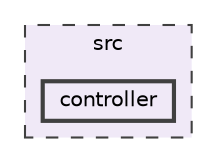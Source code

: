 digraph "src/controller"
{
 // LATEX_PDF_SIZE
  bgcolor="transparent";
  edge [fontname=Helvetica,fontsize=10,labelfontname=Helvetica,labelfontsize=10];
  node [fontname=Helvetica,fontsize=10,shape=box,height=0.2,width=0.4];
  compound=true
  subgraph clusterdir_68267d1309a1af8e8297ef4c3efbcdba {
    graph [ bgcolor="#f0e9f7", pencolor="grey25", label="src", fontname=Helvetica,fontsize=10 style="filled,dashed", URL="dir_68267d1309a1af8e8297ef4c3efbcdba.html",tooltip=""]
  dir_41ef5d8a90b9cc03a02949a5c062e6f0 [label="controller", fillcolor="#f0e9f7", color="grey25", style="filled,bold", URL="dir_41ef5d8a90b9cc03a02949a5c062e6f0.html",tooltip=""];
  }
}
